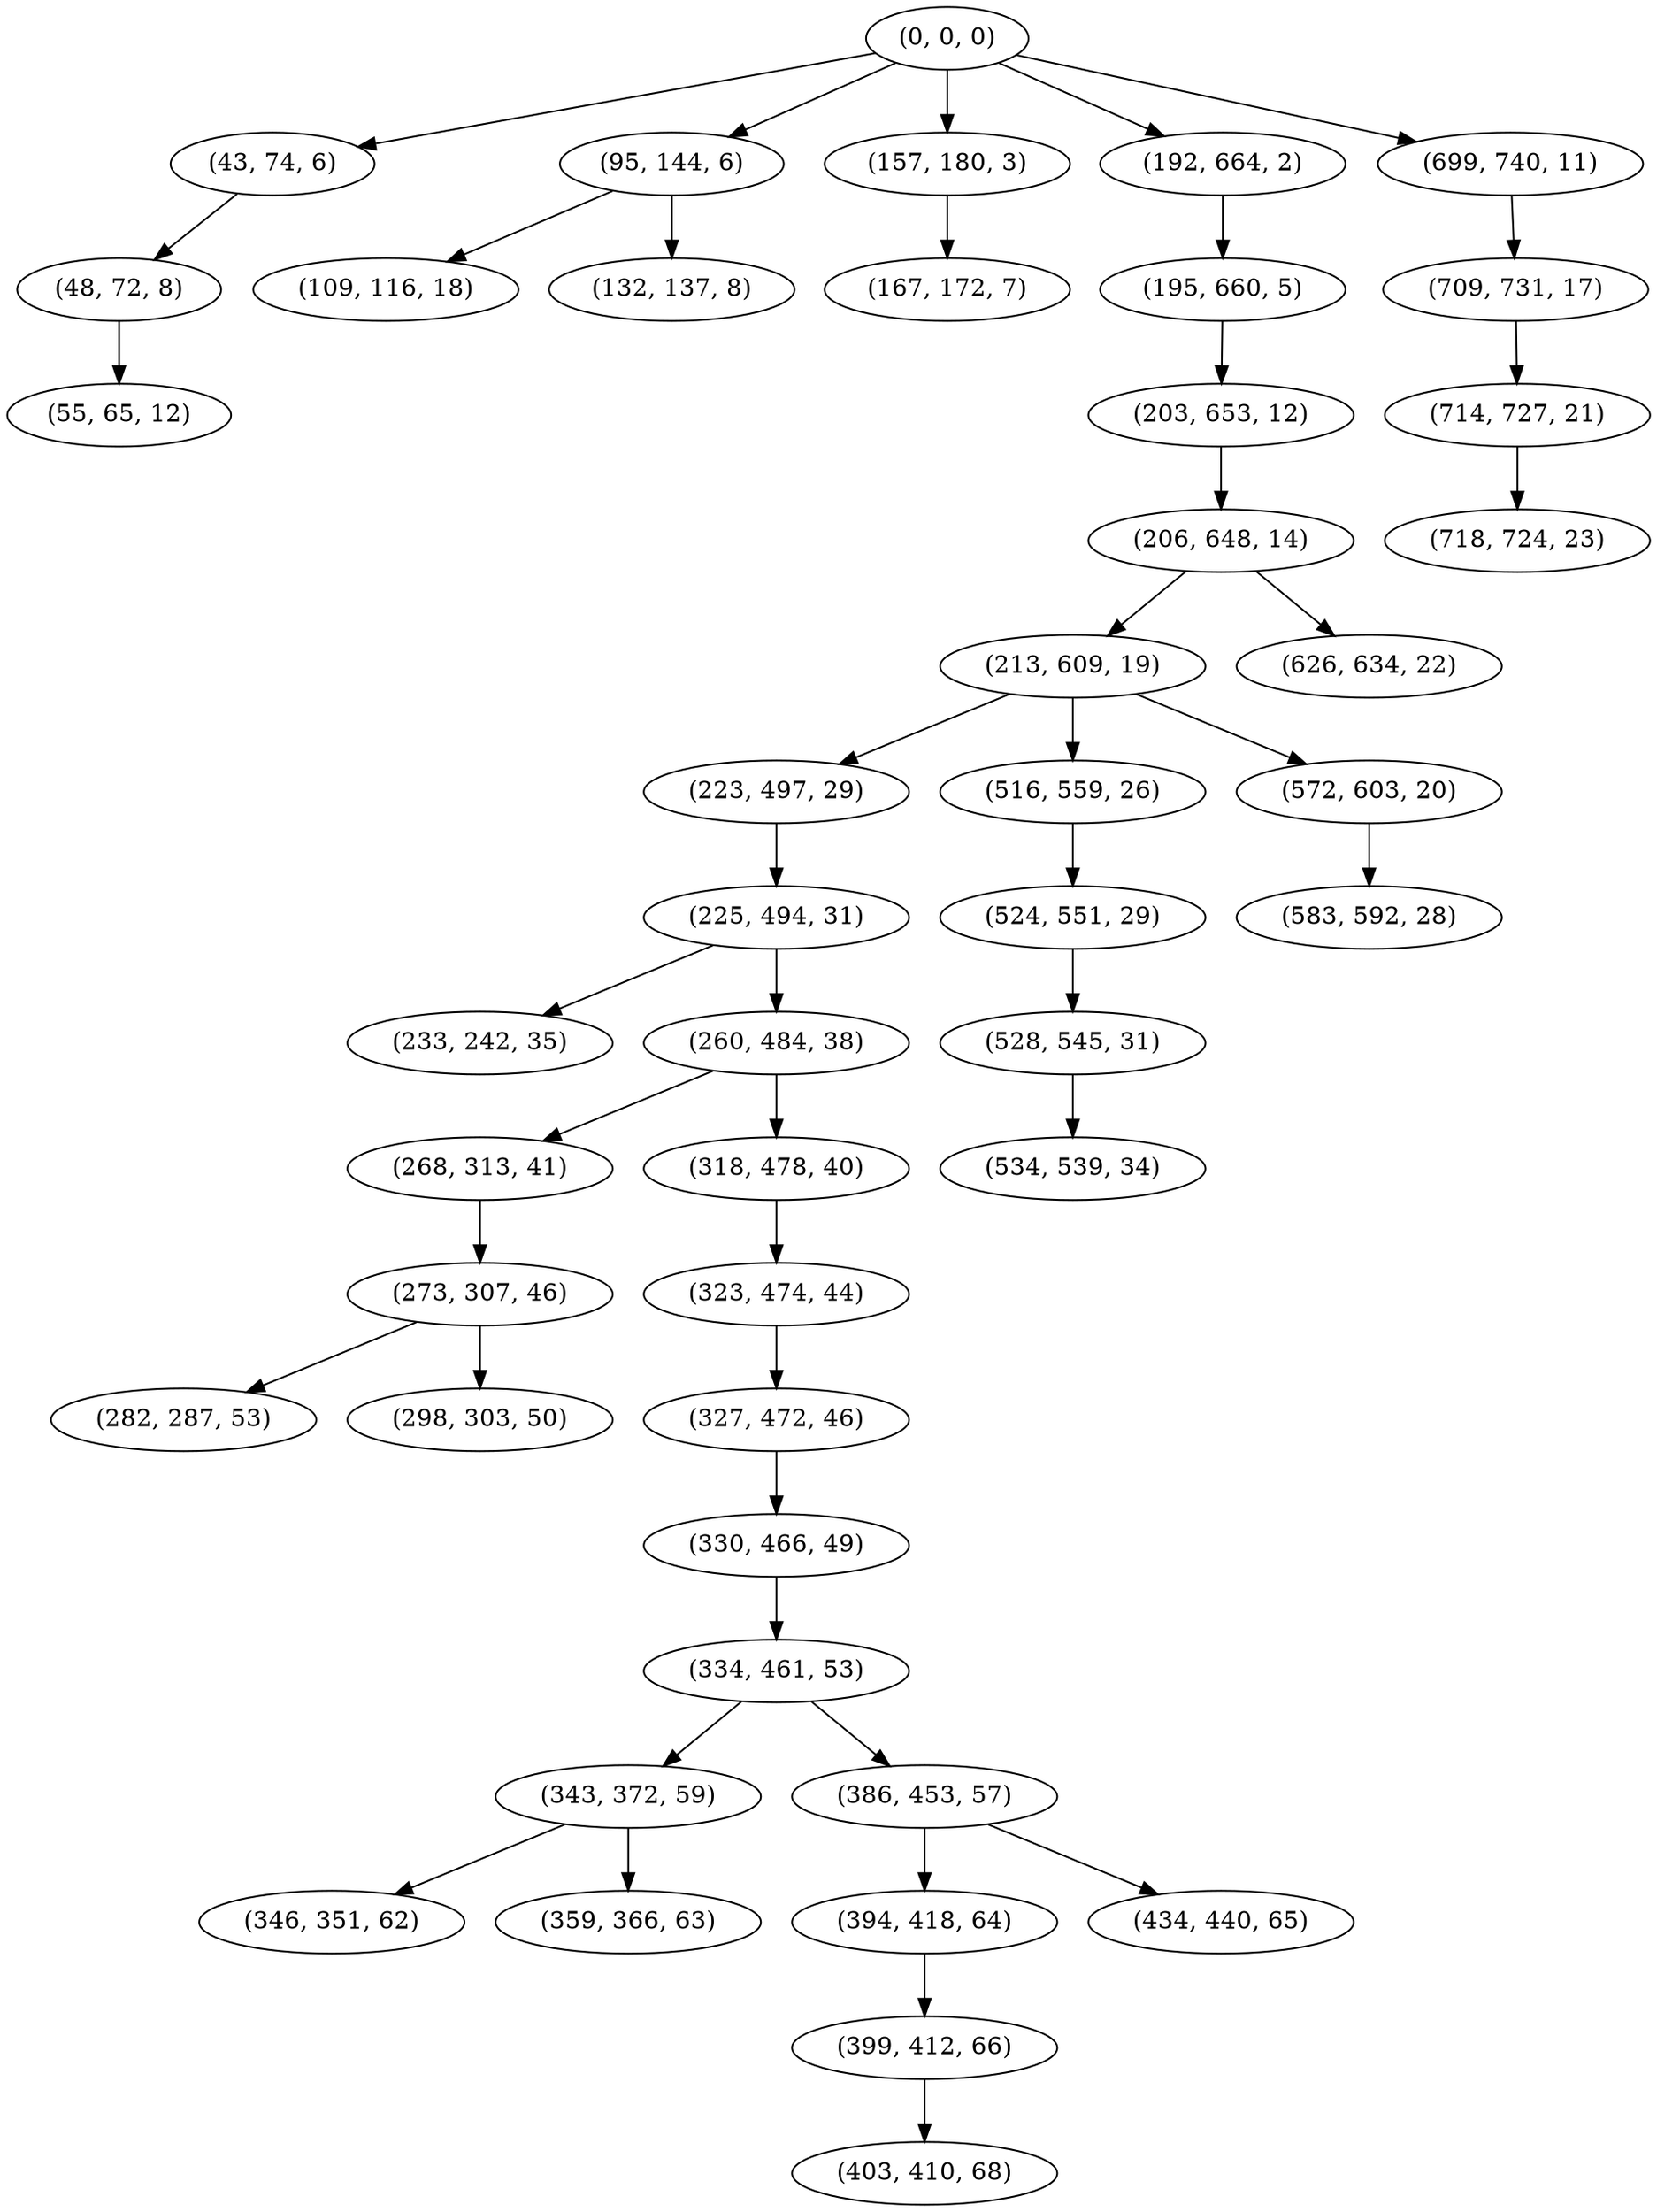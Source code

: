 digraph tree {
    "(0, 0, 0)";
    "(43, 74, 6)";
    "(48, 72, 8)";
    "(55, 65, 12)";
    "(95, 144, 6)";
    "(109, 116, 18)";
    "(132, 137, 8)";
    "(157, 180, 3)";
    "(167, 172, 7)";
    "(192, 664, 2)";
    "(195, 660, 5)";
    "(203, 653, 12)";
    "(206, 648, 14)";
    "(213, 609, 19)";
    "(223, 497, 29)";
    "(225, 494, 31)";
    "(233, 242, 35)";
    "(260, 484, 38)";
    "(268, 313, 41)";
    "(273, 307, 46)";
    "(282, 287, 53)";
    "(298, 303, 50)";
    "(318, 478, 40)";
    "(323, 474, 44)";
    "(327, 472, 46)";
    "(330, 466, 49)";
    "(334, 461, 53)";
    "(343, 372, 59)";
    "(346, 351, 62)";
    "(359, 366, 63)";
    "(386, 453, 57)";
    "(394, 418, 64)";
    "(399, 412, 66)";
    "(403, 410, 68)";
    "(434, 440, 65)";
    "(516, 559, 26)";
    "(524, 551, 29)";
    "(528, 545, 31)";
    "(534, 539, 34)";
    "(572, 603, 20)";
    "(583, 592, 28)";
    "(626, 634, 22)";
    "(699, 740, 11)";
    "(709, 731, 17)";
    "(714, 727, 21)";
    "(718, 724, 23)";
    "(0, 0, 0)" -> "(43, 74, 6)";
    "(0, 0, 0)" -> "(95, 144, 6)";
    "(0, 0, 0)" -> "(157, 180, 3)";
    "(0, 0, 0)" -> "(192, 664, 2)";
    "(0, 0, 0)" -> "(699, 740, 11)";
    "(43, 74, 6)" -> "(48, 72, 8)";
    "(48, 72, 8)" -> "(55, 65, 12)";
    "(95, 144, 6)" -> "(109, 116, 18)";
    "(95, 144, 6)" -> "(132, 137, 8)";
    "(157, 180, 3)" -> "(167, 172, 7)";
    "(192, 664, 2)" -> "(195, 660, 5)";
    "(195, 660, 5)" -> "(203, 653, 12)";
    "(203, 653, 12)" -> "(206, 648, 14)";
    "(206, 648, 14)" -> "(213, 609, 19)";
    "(206, 648, 14)" -> "(626, 634, 22)";
    "(213, 609, 19)" -> "(223, 497, 29)";
    "(213, 609, 19)" -> "(516, 559, 26)";
    "(213, 609, 19)" -> "(572, 603, 20)";
    "(223, 497, 29)" -> "(225, 494, 31)";
    "(225, 494, 31)" -> "(233, 242, 35)";
    "(225, 494, 31)" -> "(260, 484, 38)";
    "(260, 484, 38)" -> "(268, 313, 41)";
    "(260, 484, 38)" -> "(318, 478, 40)";
    "(268, 313, 41)" -> "(273, 307, 46)";
    "(273, 307, 46)" -> "(282, 287, 53)";
    "(273, 307, 46)" -> "(298, 303, 50)";
    "(318, 478, 40)" -> "(323, 474, 44)";
    "(323, 474, 44)" -> "(327, 472, 46)";
    "(327, 472, 46)" -> "(330, 466, 49)";
    "(330, 466, 49)" -> "(334, 461, 53)";
    "(334, 461, 53)" -> "(343, 372, 59)";
    "(334, 461, 53)" -> "(386, 453, 57)";
    "(343, 372, 59)" -> "(346, 351, 62)";
    "(343, 372, 59)" -> "(359, 366, 63)";
    "(386, 453, 57)" -> "(394, 418, 64)";
    "(386, 453, 57)" -> "(434, 440, 65)";
    "(394, 418, 64)" -> "(399, 412, 66)";
    "(399, 412, 66)" -> "(403, 410, 68)";
    "(516, 559, 26)" -> "(524, 551, 29)";
    "(524, 551, 29)" -> "(528, 545, 31)";
    "(528, 545, 31)" -> "(534, 539, 34)";
    "(572, 603, 20)" -> "(583, 592, 28)";
    "(699, 740, 11)" -> "(709, 731, 17)";
    "(709, 731, 17)" -> "(714, 727, 21)";
    "(714, 727, 21)" -> "(718, 724, 23)";
}
